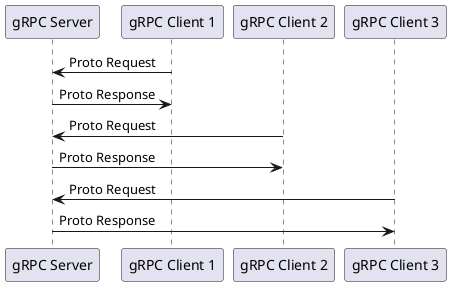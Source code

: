 @startuml gRPC Use-Case
participant "gRPC Server" as server
participant "gRPC Client 1" as client1
participant "gRPC Client 2" as client2
participant "gRPC Client 3" as client3
client1 -> server: Proto Request
server -> client1: Proto Response
client2 -> server: Proto Request
server -> client2: Proto Response
client3 -> server: Proto Request
server -> client3: Proto Response
@enduml
